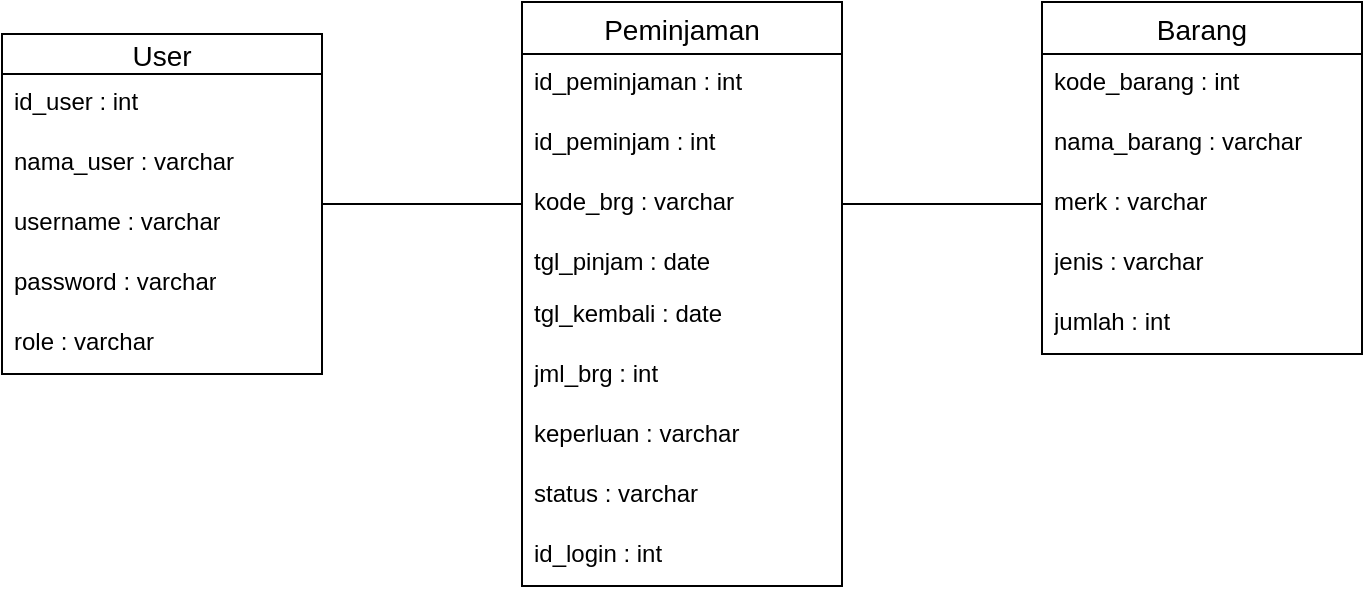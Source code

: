 <mxfile version="24.4.8" type="device">
  <diagram name="Page-1" id="5KUy5ORUMEyv0Afawjn-">
    <mxGraphModel dx="880" dy="524" grid="1" gridSize="10" guides="1" tooltips="1" connect="1" arrows="1" fold="1" page="1" pageScale="1" pageWidth="1100" pageHeight="850" math="0" shadow="0">
      <root>
        <mxCell id="0" />
        <mxCell id="1" parent="0" />
        <mxCell id="rkIMPLd9KIpqv0ognjYD-1" value="User" style="swimlane;fontStyle=0;childLayout=stackLayout;horizontal=1;startSize=20;horizontalStack=0;resizeParent=1;resizeParentMax=0;resizeLast=0;collapsible=1;marginBottom=0;align=center;fontSize=14;" parent="1" vertex="1">
          <mxGeometry x="50" y="96" width="160" height="170" as="geometry" />
        </mxCell>
        <mxCell id="rkIMPLd9KIpqv0ognjYD-2" value="id_user : int" style="text;strokeColor=none;fillColor=none;spacingLeft=4;spacingRight=4;overflow=hidden;rotatable=0;points=[[0,0.5],[1,0.5]];portConstraint=eastwest;fontSize=12;whiteSpace=wrap;html=1;" parent="rkIMPLd9KIpqv0ognjYD-1" vertex="1">
          <mxGeometry y="20" width="160" height="30" as="geometry" />
        </mxCell>
        <mxCell id="rkIMPLd9KIpqv0ognjYD-3" value="nama_user : varchar" style="text;strokeColor=none;fillColor=none;spacingLeft=4;spacingRight=4;overflow=hidden;rotatable=0;points=[[0,0.5],[1,0.5]];portConstraint=eastwest;fontSize=12;whiteSpace=wrap;html=1;" parent="rkIMPLd9KIpqv0ognjYD-1" vertex="1">
          <mxGeometry y="50" width="160" height="30" as="geometry" />
        </mxCell>
        <mxCell id="rkIMPLd9KIpqv0ognjYD-13" value="username : varchar" style="text;strokeColor=none;fillColor=none;spacingLeft=4;spacingRight=4;overflow=hidden;rotatable=0;points=[[0,0.5],[1,0.5]];portConstraint=eastwest;fontSize=12;whiteSpace=wrap;html=1;" parent="rkIMPLd9KIpqv0ognjYD-1" vertex="1">
          <mxGeometry y="80" width="160" height="30" as="geometry" />
        </mxCell>
        <mxCell id="rkIMPLd9KIpqv0ognjYD-14" value="password : varchar" style="text;strokeColor=none;fillColor=none;spacingLeft=4;spacingRight=4;overflow=hidden;rotatable=0;points=[[0,0.5],[1,0.5]];portConstraint=eastwest;fontSize=12;whiteSpace=wrap;html=1;" parent="rkIMPLd9KIpqv0ognjYD-1" vertex="1">
          <mxGeometry y="110" width="160" height="30" as="geometry" />
        </mxCell>
        <mxCell id="rkIMPLd9KIpqv0ognjYD-4" value="role : varchar" style="text;strokeColor=none;fillColor=none;spacingLeft=4;spacingRight=4;overflow=hidden;rotatable=0;points=[[0,0.5],[1,0.5]];portConstraint=eastwest;fontSize=12;whiteSpace=wrap;html=1;" parent="rkIMPLd9KIpqv0ognjYD-1" vertex="1">
          <mxGeometry y="140" width="160" height="30" as="geometry" />
        </mxCell>
        <mxCell id="rkIMPLd9KIpqv0ognjYD-5" value="Barang" style="swimlane;fontStyle=0;childLayout=stackLayout;horizontal=1;startSize=26;horizontalStack=0;resizeParent=1;resizeParentMax=0;resizeLast=0;collapsible=1;marginBottom=0;align=center;fontSize=14;" parent="1" vertex="1">
          <mxGeometry x="570" y="80" width="160" height="176" as="geometry" />
        </mxCell>
        <mxCell id="rkIMPLd9KIpqv0ognjYD-6" value="kode_barang : int" style="text;strokeColor=none;fillColor=none;spacingLeft=4;spacingRight=4;overflow=hidden;rotatable=0;points=[[0,0.5],[1,0.5]];portConstraint=eastwest;fontSize=12;whiteSpace=wrap;html=1;" parent="rkIMPLd9KIpqv0ognjYD-5" vertex="1">
          <mxGeometry y="26" width="160" height="30" as="geometry" />
        </mxCell>
        <mxCell id="rkIMPLd9KIpqv0ognjYD-15" value="nama_barang : varchar" style="text;strokeColor=none;fillColor=none;spacingLeft=4;spacingRight=4;overflow=hidden;rotatable=0;points=[[0,0.5],[1,0.5]];portConstraint=eastwest;fontSize=12;whiteSpace=wrap;html=1;" parent="rkIMPLd9KIpqv0ognjYD-5" vertex="1">
          <mxGeometry y="56" width="160" height="30" as="geometry" />
        </mxCell>
        <mxCell id="rkIMPLd9KIpqv0ognjYD-7" value="merk : varchar" style="text;strokeColor=none;fillColor=none;spacingLeft=4;spacingRight=4;overflow=hidden;rotatable=0;points=[[0,0.5],[1,0.5]];portConstraint=eastwest;fontSize=12;whiteSpace=wrap;html=1;" parent="rkIMPLd9KIpqv0ognjYD-5" vertex="1">
          <mxGeometry y="86" width="160" height="30" as="geometry" />
        </mxCell>
        <mxCell id="rkIMPLd9KIpqv0ognjYD-16" value="jenis : varchar" style="text;strokeColor=none;fillColor=none;spacingLeft=4;spacingRight=4;overflow=hidden;rotatable=0;points=[[0,0.5],[1,0.5]];portConstraint=eastwest;fontSize=12;whiteSpace=wrap;html=1;" parent="rkIMPLd9KIpqv0ognjYD-5" vertex="1">
          <mxGeometry y="116" width="160" height="30" as="geometry" />
        </mxCell>
        <mxCell id="rkIMPLd9KIpqv0ognjYD-8" value="jumlah : int" style="text;strokeColor=none;fillColor=none;spacingLeft=4;spacingRight=4;overflow=hidden;rotatable=0;points=[[0,0.5],[1,0.5]];portConstraint=eastwest;fontSize=12;whiteSpace=wrap;html=1;" parent="rkIMPLd9KIpqv0ognjYD-5" vertex="1">
          <mxGeometry y="146" width="160" height="30" as="geometry" />
        </mxCell>
        <mxCell id="rkIMPLd9KIpqv0ognjYD-9" value="Peminjaman" style="swimlane;fontStyle=0;childLayout=stackLayout;horizontal=1;startSize=26;horizontalStack=0;resizeParent=1;resizeParentMax=0;resizeLast=0;collapsible=1;marginBottom=0;align=center;fontSize=14;" parent="1" vertex="1">
          <mxGeometry x="310" y="80" width="160" height="292" as="geometry" />
        </mxCell>
        <mxCell id="rkIMPLd9KIpqv0ognjYD-10" value="id_peminjaman : int" style="text;strokeColor=none;fillColor=none;spacingLeft=4;spacingRight=4;overflow=hidden;rotatable=0;points=[[0,0.5],[1,0.5]];portConstraint=eastwest;fontSize=12;whiteSpace=wrap;html=1;" parent="rkIMPLd9KIpqv0ognjYD-9" vertex="1">
          <mxGeometry y="26" width="160" height="30" as="geometry" />
        </mxCell>
        <mxCell id="rkIMPLd9KIpqv0ognjYD-24" value="id_peminjam : int" style="text;strokeColor=none;fillColor=none;spacingLeft=4;spacingRight=4;overflow=hidden;rotatable=0;points=[[0,0.5],[1,0.5]];portConstraint=eastwest;fontSize=12;whiteSpace=wrap;html=1;" parent="rkIMPLd9KIpqv0ognjYD-9" vertex="1">
          <mxGeometry y="56" width="160" height="30" as="geometry" />
        </mxCell>
        <mxCell id="rkIMPLd9KIpqv0ognjYD-28" value="kode_brg : varchar" style="text;strokeColor=none;fillColor=none;spacingLeft=4;spacingRight=4;overflow=hidden;rotatable=0;points=[[0,0.5],[1,0.5]];portConstraint=eastwest;fontSize=12;whiteSpace=wrap;html=1;" parent="rkIMPLd9KIpqv0ognjYD-9" vertex="1">
          <mxGeometry y="86" width="160" height="30" as="geometry" />
        </mxCell>
        <mxCell id="rkIMPLd9KIpqv0ognjYD-23" value="tgl_pinjam : date" style="text;strokeColor=none;fillColor=none;spacingLeft=4;spacingRight=4;overflow=hidden;rotatable=0;points=[[0,0.5],[1,0.5]];portConstraint=eastwest;fontSize=12;whiteSpace=wrap;html=1;" parent="rkIMPLd9KIpqv0ognjYD-9" vertex="1">
          <mxGeometry y="116" width="160" height="26" as="geometry" />
        </mxCell>
        <mxCell id="rkIMPLd9KIpqv0ognjYD-22" value="tgl_kembali : date" style="text;strokeColor=none;fillColor=none;spacingLeft=4;spacingRight=4;overflow=hidden;rotatable=0;points=[[0,0.5],[1,0.5]];portConstraint=eastwest;fontSize=12;whiteSpace=wrap;html=1;" parent="rkIMPLd9KIpqv0ognjYD-9" vertex="1">
          <mxGeometry y="142" width="160" height="30" as="geometry" />
        </mxCell>
        <mxCell id="rkIMPLd9KIpqv0ognjYD-11" value="jml_brg : int" style="text;strokeColor=none;fillColor=none;spacingLeft=4;spacingRight=4;overflow=hidden;rotatable=0;points=[[0,0.5],[1,0.5]];portConstraint=eastwest;fontSize=12;whiteSpace=wrap;html=1;" parent="rkIMPLd9KIpqv0ognjYD-9" vertex="1">
          <mxGeometry y="172" width="160" height="30" as="geometry" />
        </mxCell>
        <mxCell id="rkIMPLd9KIpqv0ognjYD-25" value="keperluan : varchar" style="text;strokeColor=none;fillColor=none;spacingLeft=4;spacingRight=4;overflow=hidden;rotatable=0;points=[[0,0.5],[1,0.5]];portConstraint=eastwest;fontSize=12;whiteSpace=wrap;html=1;" parent="rkIMPLd9KIpqv0ognjYD-9" vertex="1">
          <mxGeometry y="202" width="160" height="30" as="geometry" />
        </mxCell>
        <mxCell id="rkIMPLd9KIpqv0ognjYD-27" value="status : varchar" style="text;strokeColor=none;fillColor=none;spacingLeft=4;spacingRight=4;overflow=hidden;rotatable=0;points=[[0,0.5],[1,0.5]];portConstraint=eastwest;fontSize=12;whiteSpace=wrap;html=1;" parent="rkIMPLd9KIpqv0ognjYD-9" vertex="1">
          <mxGeometry y="232" width="160" height="30" as="geometry" />
        </mxCell>
        <mxCell id="O-hKqUYANv29JdfGTQ38-1" value="id_login : int" style="text;strokeColor=none;fillColor=none;spacingLeft=4;spacingRight=4;overflow=hidden;rotatable=0;points=[[0,0.5],[1,0.5]];portConstraint=eastwest;fontSize=12;whiteSpace=wrap;html=1;" vertex="1" parent="rkIMPLd9KIpqv0ognjYD-9">
          <mxGeometry y="262" width="160" height="30" as="geometry" />
        </mxCell>
        <mxCell id="TGF_MMKZEst_5L-yTvnw-8" value="" style="endArrow=none;html=1;rounded=0;entryX=0;entryY=0.5;entryDx=0;entryDy=0;" parent="1" source="rkIMPLd9KIpqv0ognjYD-1" target="rkIMPLd9KIpqv0ognjYD-28" edge="1">
          <mxGeometry width="50" height="50" relative="1" as="geometry">
            <mxPoint x="420" y="230" as="sourcePoint" />
            <mxPoint x="470" y="180" as="targetPoint" />
          </mxGeometry>
        </mxCell>
        <mxCell id="TGF_MMKZEst_5L-yTvnw-9" value="" style="endArrow=none;html=1;rounded=0;exitX=1;exitY=0.5;exitDx=0;exitDy=0;entryX=0;entryY=0.5;entryDx=0;entryDy=0;" parent="1" source="rkIMPLd9KIpqv0ognjYD-28" target="rkIMPLd9KIpqv0ognjYD-7" edge="1">
          <mxGeometry width="50" height="50" relative="1" as="geometry">
            <mxPoint x="530" y="240" as="sourcePoint" />
            <mxPoint x="580" y="190" as="targetPoint" />
          </mxGeometry>
        </mxCell>
      </root>
    </mxGraphModel>
  </diagram>
</mxfile>
